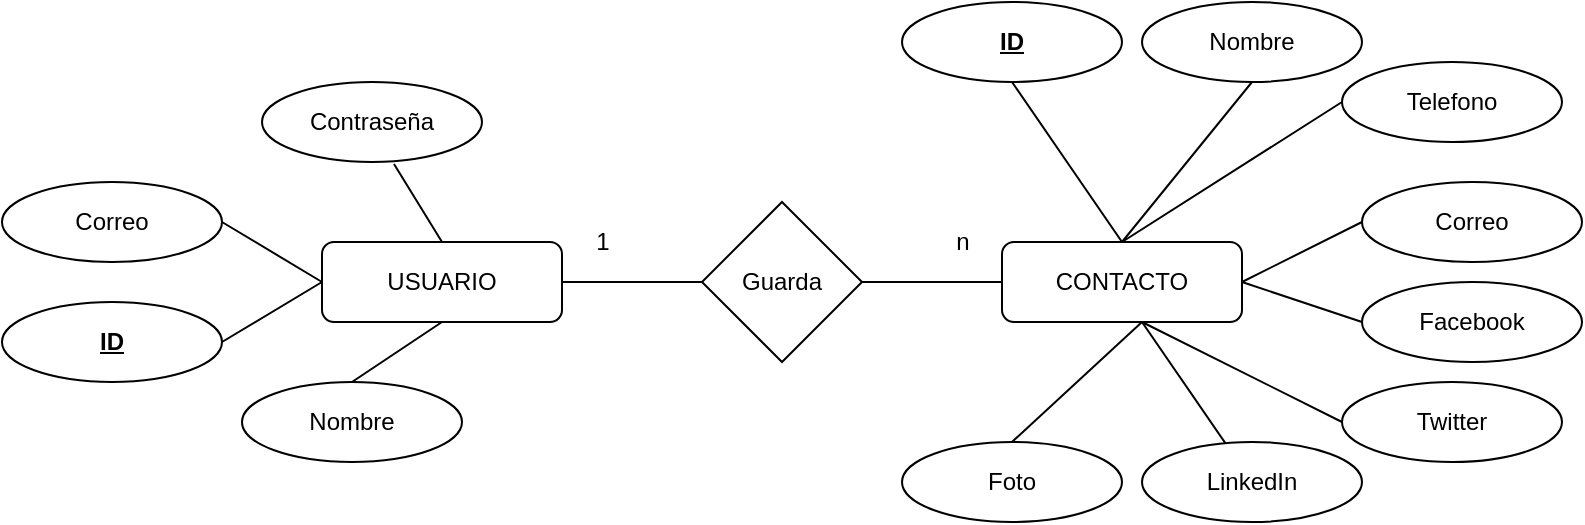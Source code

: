 <mxfile version="15.8.8" type="device"><diagram id="w7KvTinQc-VyFow6V-WG" name="Page-1"><mxGraphModel dx="1021" dy="567" grid="1" gridSize="10" guides="1" tooltips="1" connect="1" arrows="1" fold="1" page="1" pageScale="1" pageWidth="827" pageHeight="1169" math="0" shadow="0"><root><mxCell id="0"/><mxCell id="1" parent="0"/><mxCell id="5My8E5MC6LS4EmumvwVW-1" value="USUARIO" style="rounded=1;whiteSpace=wrap;html=1;" vertex="1" parent="1"><mxGeometry x="179" y="300" width="120" height="40" as="geometry"/></mxCell><mxCell id="5My8E5MC6LS4EmumvwVW-2" value="Guarda" style="rhombus;whiteSpace=wrap;html=1;" vertex="1" parent="1"><mxGeometry x="369" y="280" width="80" height="80" as="geometry"/></mxCell><mxCell id="5My8E5MC6LS4EmumvwVW-3" value="CONTACTO" style="rounded=1;whiteSpace=wrap;html=1;" vertex="1" parent="1"><mxGeometry x="519" y="300" width="120" height="40" as="geometry"/></mxCell><mxCell id="5My8E5MC6LS4EmumvwVW-4" value="&lt;b&gt;&lt;u&gt;ID&lt;/u&gt;&lt;/b&gt;" style="ellipse;whiteSpace=wrap;html=1;" vertex="1" parent="1"><mxGeometry x="19" y="330" width="110" height="40" as="geometry"/></mxCell><mxCell id="5My8E5MC6LS4EmumvwVW-5" value="Correo" style="ellipse;whiteSpace=wrap;html=1;" vertex="1" parent="1"><mxGeometry x="19" y="270" width="110" height="40" as="geometry"/></mxCell><mxCell id="5My8E5MC6LS4EmumvwVW-6" value="Contraseña" style="ellipse;whiteSpace=wrap;html=1;" vertex="1" parent="1"><mxGeometry x="149" y="220" width="110" height="40" as="geometry"/></mxCell><mxCell id="5My8E5MC6LS4EmumvwVW-7" value="Nombre" style="ellipse;whiteSpace=wrap;html=1;" vertex="1" parent="1"><mxGeometry x="139" y="370" width="110" height="40" as="geometry"/></mxCell><mxCell id="5My8E5MC6LS4EmumvwVW-8" value="" style="endArrow=none;html=1;rounded=0;entryX=0;entryY=0.5;entryDx=0;entryDy=0;exitX=1;exitY=0.5;exitDx=0;exitDy=0;" edge="1" parent="1" source="5My8E5MC6LS4EmumvwVW-1" target="5My8E5MC6LS4EmumvwVW-2"><mxGeometry width="50" height="50" relative="1" as="geometry"><mxPoint x="259" y="410" as="sourcePoint"/><mxPoint x="309" y="360" as="targetPoint"/></mxGeometry></mxCell><mxCell id="5My8E5MC6LS4EmumvwVW-9" value="" style="endArrow=none;html=1;rounded=0;entryX=0;entryY=0.5;entryDx=0;entryDy=0;exitX=1;exitY=0.5;exitDx=0;exitDy=0;" edge="1" parent="1" source="5My8E5MC6LS4EmumvwVW-2" target="5My8E5MC6LS4EmumvwVW-3"><mxGeometry width="50" height="50" relative="1" as="geometry"><mxPoint x="499" y="430" as="sourcePoint"/><mxPoint x="549" y="380" as="targetPoint"/></mxGeometry></mxCell><mxCell id="5My8E5MC6LS4EmumvwVW-10" value="" style="endArrow=none;html=1;rounded=0;entryX=0.5;entryY=1;entryDx=0;entryDy=0;exitX=0.5;exitY=0;exitDx=0;exitDy=0;" edge="1" parent="1" source="5My8E5MC6LS4EmumvwVW-7" target="5My8E5MC6LS4EmumvwVW-1"><mxGeometry width="50" height="50" relative="1" as="geometry"><mxPoint x="309" y="460" as="sourcePoint"/><mxPoint x="359" y="410" as="targetPoint"/></mxGeometry></mxCell><mxCell id="5My8E5MC6LS4EmumvwVW-11" value="" style="endArrow=none;html=1;rounded=0;entryX=0;entryY=0.5;entryDx=0;entryDy=0;exitX=1;exitY=0.5;exitDx=0;exitDy=0;" edge="1" parent="1" source="5My8E5MC6LS4EmumvwVW-4" target="5My8E5MC6LS4EmumvwVW-1"><mxGeometry width="50" height="50" relative="1" as="geometry"><mxPoint x="49" y="550" as="sourcePoint"/><mxPoint x="99" y="500" as="targetPoint"/></mxGeometry></mxCell><mxCell id="5My8E5MC6LS4EmumvwVW-12" value="" style="endArrow=none;html=1;rounded=0;entryX=1;entryY=0.5;entryDx=0;entryDy=0;exitX=0;exitY=0.5;exitDx=0;exitDy=0;" edge="1" parent="1" source="5My8E5MC6LS4EmumvwVW-1" target="5My8E5MC6LS4EmumvwVW-5"><mxGeometry width="50" height="50" relative="1" as="geometry"><mxPoint x="289" y="410" as="sourcePoint"/><mxPoint x="339" y="360" as="targetPoint"/></mxGeometry></mxCell><mxCell id="5My8E5MC6LS4EmumvwVW-14" value="" style="endArrow=none;html=1;rounded=0;entryX=0.6;entryY=1.025;entryDx=0;entryDy=0;entryPerimeter=0;exitX=0.5;exitY=0;exitDx=0;exitDy=0;" edge="1" parent="1" source="5My8E5MC6LS4EmumvwVW-1" target="5My8E5MC6LS4EmumvwVW-6"><mxGeometry width="50" height="50" relative="1" as="geometry"><mxPoint x="299" y="280" as="sourcePoint"/><mxPoint x="349" y="230" as="targetPoint"/></mxGeometry></mxCell><mxCell id="5My8E5MC6LS4EmumvwVW-15" value="n" style="text;html=1;align=center;verticalAlign=middle;resizable=0;points=[];autosize=1;strokeColor=none;fillColor=none;" vertex="1" parent="1"><mxGeometry x="489" y="290" width="20" height="20" as="geometry"/></mxCell><mxCell id="5My8E5MC6LS4EmumvwVW-16" value="1" style="text;html=1;align=center;verticalAlign=middle;resizable=0;points=[];autosize=1;strokeColor=none;fillColor=none;" vertex="1" parent="1"><mxGeometry x="309" y="290" width="20" height="20" as="geometry"/></mxCell><mxCell id="5My8E5MC6LS4EmumvwVW-17" value="&lt;b&gt;&lt;u&gt;ID&lt;/u&gt;&lt;/b&gt;" style="ellipse;whiteSpace=wrap;html=1;" vertex="1" parent="1"><mxGeometry x="469" y="180" width="110" height="40" as="geometry"/></mxCell><mxCell id="5My8E5MC6LS4EmumvwVW-18" value="Nombre&lt;span style=&quot;color: rgba(0 , 0 , 0 , 0) ; font-family: monospace ; font-size: 0px&quot;&gt;%3CmxGraphModel%3E%3Croot%3E%3CmxCell%20id%3D%220%22%2F%3E%3CmxCell%20id%3D%221%22%20parent%3D%220%22%2F%3E%3CmxCell%20id%3D%222%22%20value%3D%22Contrase%C3%B1a%22%20style%3D%22ellipse%3BwhiteSpace%3Dwrap%3Bhtml%3D1%3B%22%20vertex%3D%221%22%20parent%3D%221%22%3E%3CmxGeometry%20x%3D%22140%22%20y%3D%22170%22%20width%3D%22110%22%20height%3D%2240%22%20as%3D%22geometry%22%2F%3E%3C%2FmxCell%3E%3C%2Froot%3E%3C%2FmxGraphModel%3E&lt;/span&gt;" style="ellipse;whiteSpace=wrap;html=1;" vertex="1" parent="1"><mxGeometry x="589" y="180" width="110" height="40" as="geometry"/></mxCell><mxCell id="5My8E5MC6LS4EmumvwVW-19" value="Telefono" style="ellipse;whiteSpace=wrap;html=1;" vertex="1" parent="1"><mxGeometry x="689" y="210" width="110" height="40" as="geometry"/></mxCell><mxCell id="5My8E5MC6LS4EmumvwVW-20" value="Correo" style="ellipse;whiteSpace=wrap;html=1;" vertex="1" parent="1"><mxGeometry x="699" y="270" width="110" height="40" as="geometry"/></mxCell><mxCell id="5My8E5MC6LS4EmumvwVW-21" value="Facebook" style="ellipse;whiteSpace=wrap;html=1;" vertex="1" parent="1"><mxGeometry x="699" y="320" width="110" height="40" as="geometry"/></mxCell><mxCell id="5My8E5MC6LS4EmumvwVW-22" value="LinkedIn" style="ellipse;whiteSpace=wrap;html=1;" vertex="1" parent="1"><mxGeometry x="589" y="400" width="110" height="40" as="geometry"/></mxCell><mxCell id="5My8E5MC6LS4EmumvwVW-23" value="Twitter" style="ellipse;whiteSpace=wrap;html=1;" vertex="1" parent="1"><mxGeometry x="689" y="370" width="110" height="40" as="geometry"/></mxCell><mxCell id="5My8E5MC6LS4EmumvwVW-24" value="Foto" style="ellipse;whiteSpace=wrap;html=1;" vertex="1" parent="1"><mxGeometry x="469" y="400" width="110" height="40" as="geometry"/></mxCell><mxCell id="5My8E5MC6LS4EmumvwVW-25" value="" style="endArrow=none;html=1;rounded=0;entryX=0.5;entryY=1;entryDx=0;entryDy=0;exitX=0.5;exitY=0;exitDx=0;exitDy=0;" edge="1" parent="1" source="5My8E5MC6LS4EmumvwVW-3" target="5My8E5MC6LS4EmumvwVW-17"><mxGeometry width="50" height="50" relative="1" as="geometry"><mxPoint x="529" y="290" as="sourcePoint"/><mxPoint x="579" y="240" as="targetPoint"/></mxGeometry></mxCell><mxCell id="5My8E5MC6LS4EmumvwVW-26" value="" style="endArrow=none;html=1;rounded=0;entryX=0.5;entryY=1;entryDx=0;entryDy=0;exitX=0.5;exitY=0;exitDx=0;exitDy=0;" edge="1" parent="1" source="5My8E5MC6LS4EmumvwVW-3" target="5My8E5MC6LS4EmumvwVW-18"><mxGeometry width="50" height="50" relative="1" as="geometry"><mxPoint x="459" y="300" as="sourcePoint"/><mxPoint x="509" y="250" as="targetPoint"/></mxGeometry></mxCell><mxCell id="5My8E5MC6LS4EmumvwVW-27" value="" style="endArrow=none;html=1;rounded=0;entryX=0;entryY=0.5;entryDx=0;entryDy=0;exitX=0.5;exitY=0;exitDx=0;exitDy=0;" edge="1" parent="1" source="5My8E5MC6LS4EmumvwVW-3" target="5My8E5MC6LS4EmumvwVW-19"><mxGeometry width="50" height="50" relative="1" as="geometry"><mxPoint x="559" y="390" as="sourcePoint"/><mxPoint x="609" y="340" as="targetPoint"/></mxGeometry></mxCell><mxCell id="5My8E5MC6LS4EmumvwVW-28" value="" style="endArrow=none;html=1;rounded=0;entryX=0;entryY=0.5;entryDx=0;entryDy=0;exitX=1;exitY=0.5;exitDx=0;exitDy=0;" edge="1" parent="1" source="5My8E5MC6LS4EmumvwVW-3" target="5My8E5MC6LS4EmumvwVW-20"><mxGeometry width="50" height="50" relative="1" as="geometry"><mxPoint x="649" y="320" as="sourcePoint"/><mxPoint x="619" y="350" as="targetPoint"/></mxGeometry></mxCell><mxCell id="5My8E5MC6LS4EmumvwVW-29" value="" style="endArrow=none;html=1;rounded=0;entryX=0;entryY=0.5;entryDx=0;entryDy=0;exitX=1;exitY=0.5;exitDx=0;exitDy=0;" edge="1" parent="1" source="5My8E5MC6LS4EmumvwVW-3" target="5My8E5MC6LS4EmumvwVW-21"><mxGeometry width="50" height="50" relative="1" as="geometry"><mxPoint x="629" y="390" as="sourcePoint"/><mxPoint x="679" y="340" as="targetPoint"/></mxGeometry></mxCell><mxCell id="5My8E5MC6LS4EmumvwVW-30" value="" style="endArrow=none;html=1;rounded=0;exitX=0;exitY=0.5;exitDx=0;exitDy=0;" edge="1" parent="1" source="5My8E5MC6LS4EmumvwVW-23"><mxGeometry width="50" height="50" relative="1" as="geometry"><mxPoint x="689" y="480" as="sourcePoint"/><mxPoint x="589" y="340" as="targetPoint"/></mxGeometry></mxCell><mxCell id="5My8E5MC6LS4EmumvwVW-31" value="" style="endArrow=none;html=1;rounded=0;" edge="1" parent="1" source="5My8E5MC6LS4EmumvwVW-22"><mxGeometry width="50" height="50" relative="1" as="geometry"><mxPoint x="749" y="530" as="sourcePoint"/><mxPoint x="589" y="340" as="targetPoint"/></mxGeometry></mxCell><mxCell id="5My8E5MC6LS4EmumvwVW-32" value="" style="endArrow=none;html=1;rounded=0;exitX=0.5;exitY=0;exitDx=0;exitDy=0;" edge="1" parent="1" source="5My8E5MC6LS4EmumvwVW-24"><mxGeometry width="50" height="50" relative="1" as="geometry"><mxPoint x="469" y="380" as="sourcePoint"/><mxPoint x="589" y="340" as="targetPoint"/></mxGeometry></mxCell></root></mxGraphModel></diagram></mxfile>
